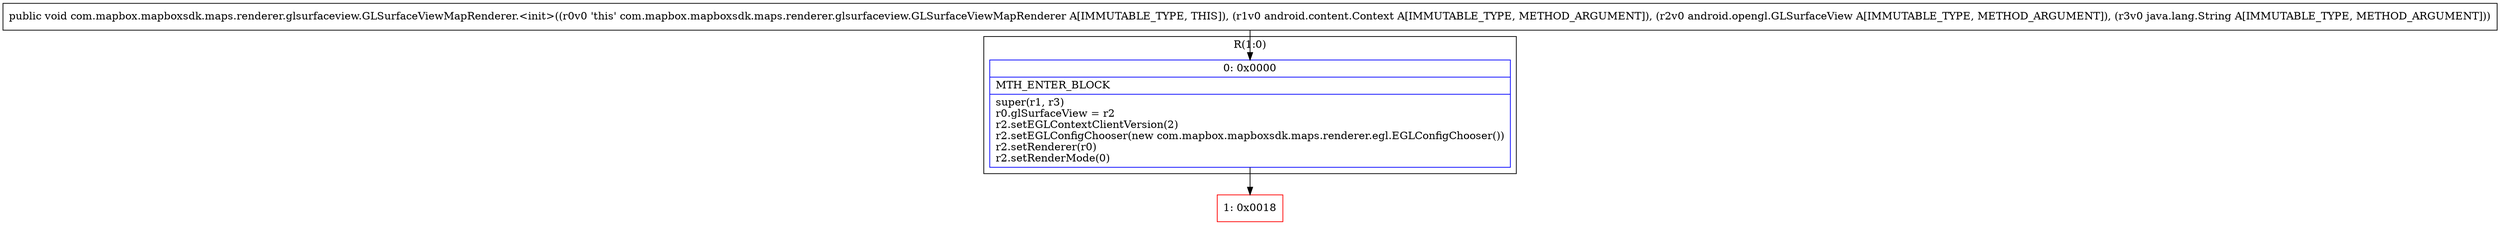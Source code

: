 digraph "CFG forcom.mapbox.mapboxsdk.maps.renderer.glsurfaceview.GLSurfaceViewMapRenderer.\<init\>(Landroid\/content\/Context;Landroid\/opengl\/GLSurfaceView;Ljava\/lang\/String;)V" {
subgraph cluster_Region_1404280527 {
label = "R(1:0)";
node [shape=record,color=blue];
Node_0 [shape=record,label="{0\:\ 0x0000|MTH_ENTER_BLOCK\l|super(r1, r3)\lr0.glSurfaceView = r2\lr2.setEGLContextClientVersion(2)\lr2.setEGLConfigChooser(new com.mapbox.mapboxsdk.maps.renderer.egl.EGLConfigChooser())\lr2.setRenderer(r0)\lr2.setRenderMode(0)\l}"];
}
Node_1 [shape=record,color=red,label="{1\:\ 0x0018}"];
MethodNode[shape=record,label="{public void com.mapbox.mapboxsdk.maps.renderer.glsurfaceview.GLSurfaceViewMapRenderer.\<init\>((r0v0 'this' com.mapbox.mapboxsdk.maps.renderer.glsurfaceview.GLSurfaceViewMapRenderer A[IMMUTABLE_TYPE, THIS]), (r1v0 android.content.Context A[IMMUTABLE_TYPE, METHOD_ARGUMENT]), (r2v0 android.opengl.GLSurfaceView A[IMMUTABLE_TYPE, METHOD_ARGUMENT]), (r3v0 java.lang.String A[IMMUTABLE_TYPE, METHOD_ARGUMENT])) }"];
MethodNode -> Node_0;
Node_0 -> Node_1;
}

